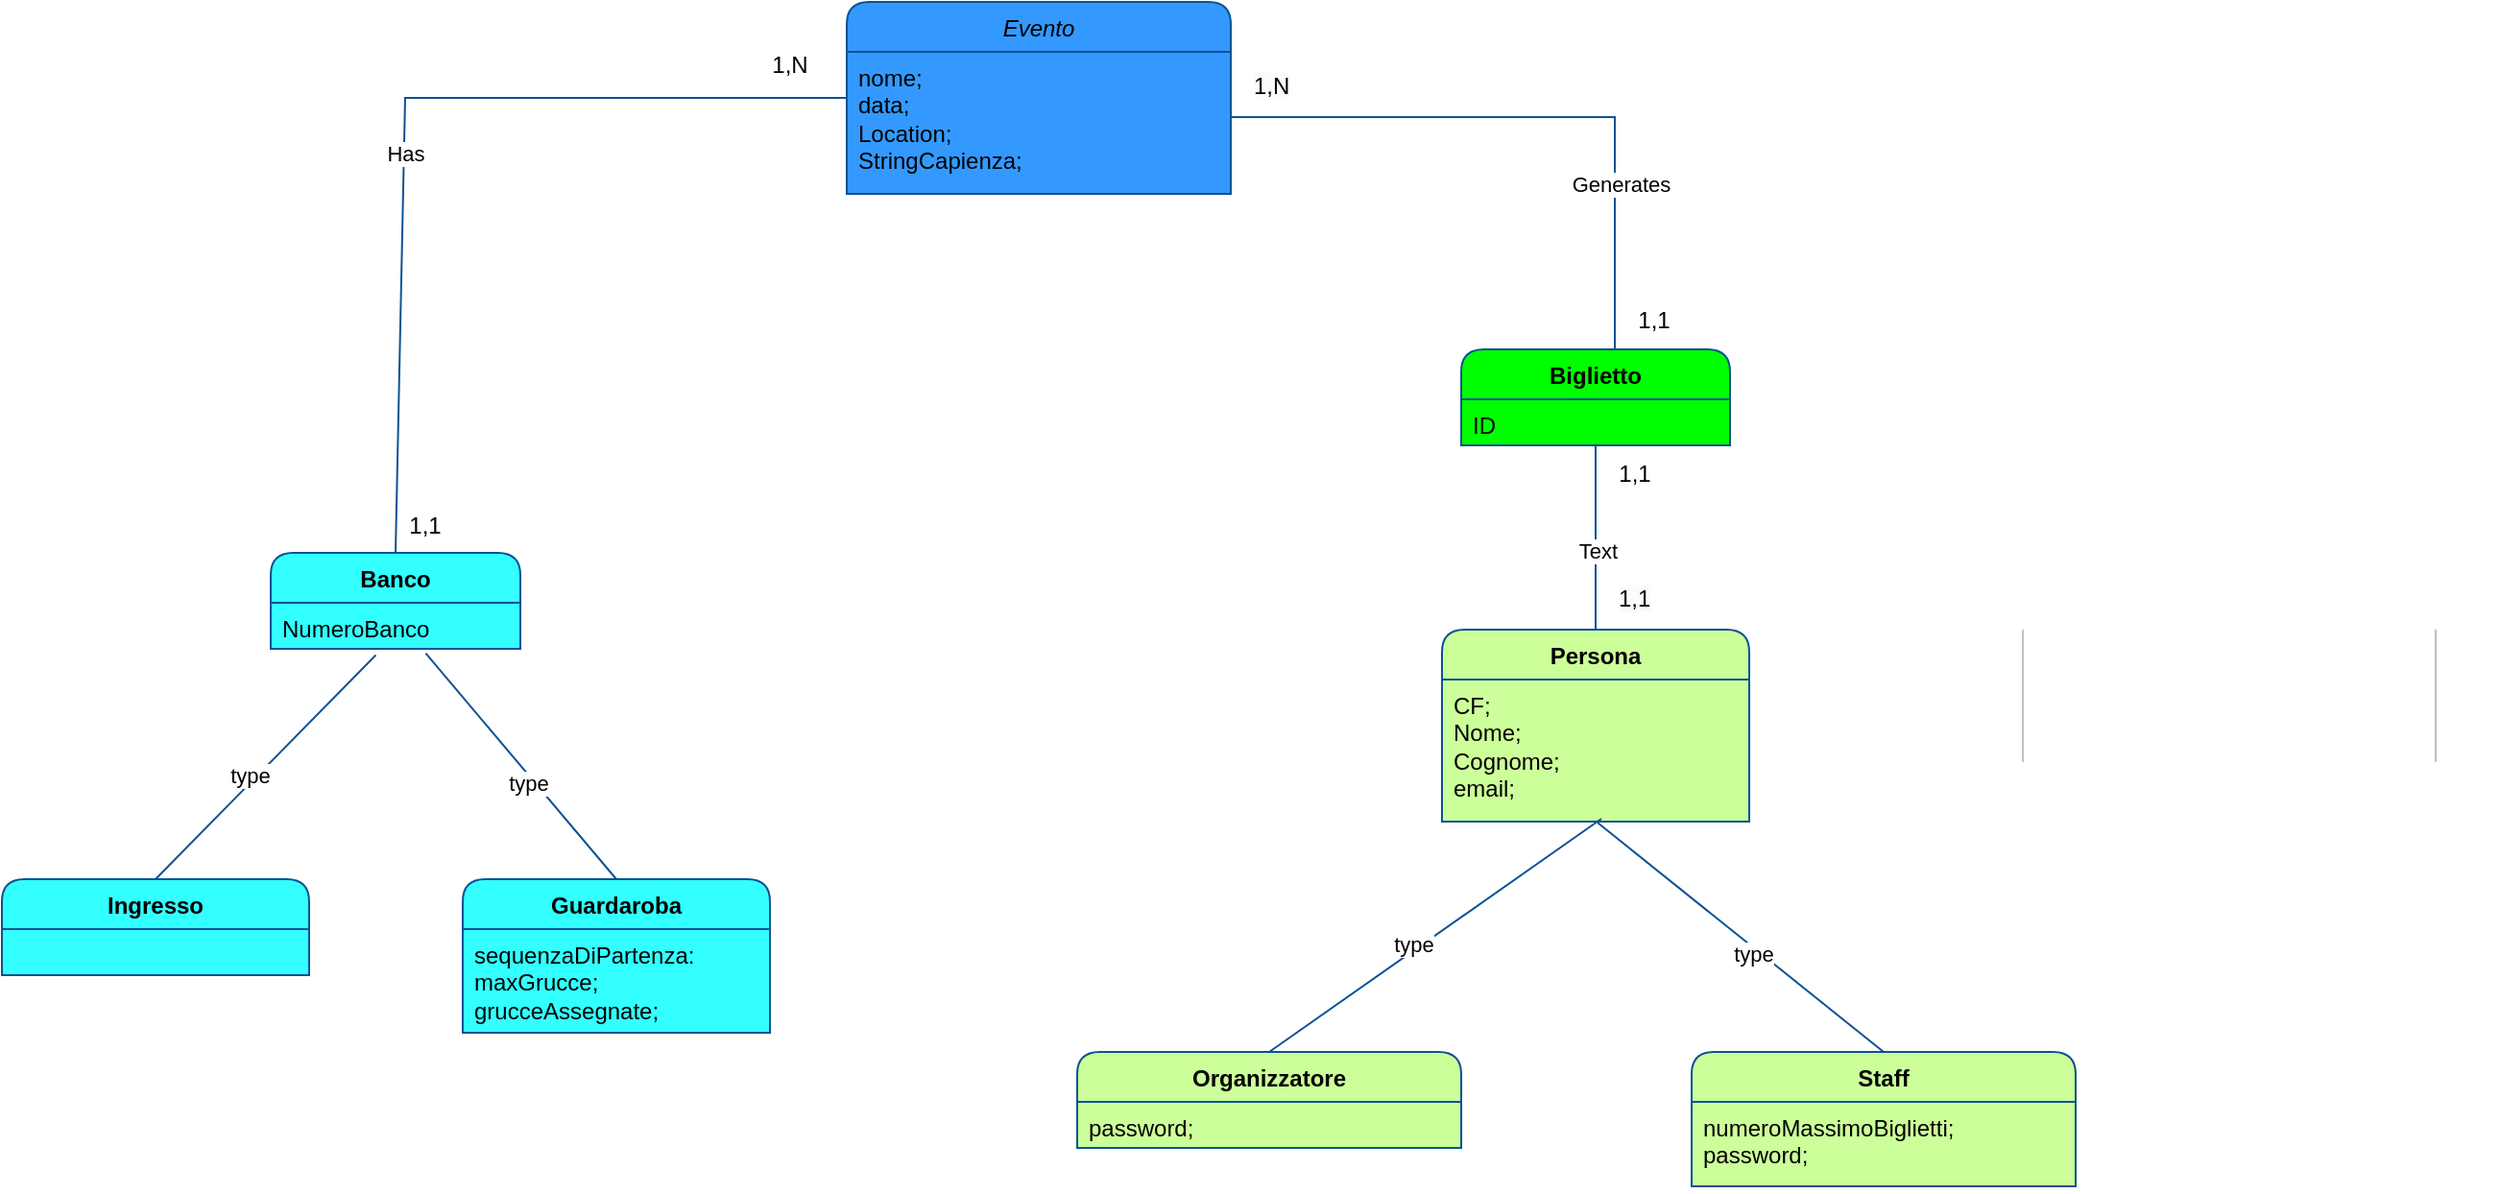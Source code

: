 <mxfile version="26.0.1">
  <diagram id="C5RBs43oDa-KdzZeNtuy" name="Page-1">
    <mxGraphModel grid="1" page="1" gridSize="10" guides="1" tooltips="1" connect="1" arrows="1" fold="1" pageScale="1" pageWidth="1169" pageHeight="827" math="0" shadow="0">
      <root>
        <mxCell id="WIyWlLk6GJQsqaUBKTNV-0" />
        <mxCell id="WIyWlLk6GJQsqaUBKTNV-1" parent="WIyWlLk6GJQsqaUBKTNV-0" />
        <mxCell id="zkfFHV4jXpPFQw0GAbJ--0" value="Evento" style="swimlane;fontStyle=2;align=center;verticalAlign=top;childLayout=stackLayout;horizontal=1;startSize=26;horizontalStack=0;resizeParent=1;resizeLast=0;collapsible=1;marginBottom=0;rounded=1;shadow=0;strokeWidth=1;strokeColor=#0D5295;fillColor=#3399FF;" vertex="1" parent="WIyWlLk6GJQsqaUBKTNV-1">
          <mxGeometry x="480" y="-700" width="200" height="100" as="geometry">
            <mxRectangle x="230" y="140" width="160" height="26" as="alternateBounds" />
          </mxGeometry>
        </mxCell>
        <mxCell id="XmzZ2GE_Ssw9oD_W6cJO-23" value="nome;&lt;br style=&quot;padding: 0px; margin: 0px;&quot;&gt;data;&lt;br style=&quot;padding: 0px; margin: 0px;&quot;&gt;Location;&lt;br style=&quot;padding: 0px; margin: 0px;&quot;&gt;StringCapienza;&lt;div style=&quot;padding: 0px; margin: 0px;&quot;&gt;&lt;br style=&quot;padding: 0px; margin: 0px; text-wrap-mode: nowrap;&quot;&gt;&lt;/div&gt;" style="text;strokeColor=#0D5295;fillColor=#3399FF;align=left;verticalAlign=top;spacingLeft=4;spacingRight=4;overflow=hidden;rotatable=0;points=[[0,0.5],[1,0.5]];portConstraint=eastwest;whiteSpace=wrap;html=1;" vertex="1" parent="zkfFHV4jXpPFQw0GAbJ--0">
          <mxGeometry y="26" width="200" height="74" as="geometry" />
        </mxCell>
        <mxCell id="r1slfkMwYTtcWdOaAPJ--2" value="Persona" style="swimlane;fontStyle=1;align=center;verticalAlign=top;childLayout=stackLayout;horizontal=1;startSize=26;horizontalStack=0;resizeParent=1;resizeParentMax=0;resizeLast=0;collapsible=1;marginBottom=0;whiteSpace=wrap;html=1;rounded=1;strokeColor=#0D5295;fillColor=#CCFF99;" vertex="1" parent="WIyWlLk6GJQsqaUBKTNV-1">
          <mxGeometry x="790" y="-373" width="160" height="100" as="geometry" />
        </mxCell>
        <mxCell id="r1slfkMwYTtcWdOaAPJ--3" value="&lt;div&gt;CF;&lt;/div&gt;&lt;div&gt;Nome;&lt;/div&gt;&lt;div&gt;Cognome;&lt;br&gt;&lt;/div&gt;&lt;div&gt;email;&lt;/div&gt;" style="text;strokeColor=#0D5295;fillColor=#CCFF99;align=left;verticalAlign=top;spacingLeft=4;spacingRight=4;overflow=hidden;rotatable=0;points=[[0,0.5],[1,0.5]];portConstraint=eastwest;whiteSpace=wrap;html=1;" vertex="1" parent="r1slfkMwYTtcWdOaAPJ--2">
          <mxGeometry y="26" width="160" height="74" as="geometry" />
        </mxCell>
        <mxCell id="r1slfkMwYTtcWdOaAPJ--26" value="Biglietto" style="swimlane;fontStyle=1;align=center;verticalAlign=top;childLayout=stackLayout;horizontal=1;startSize=26;horizontalStack=0;resizeParent=1;resizeParentMax=0;resizeLast=0;collapsible=1;marginBottom=0;whiteSpace=wrap;html=1;rounded=1;strokeColor=#0D5295;fillColor=#00FF00;" vertex="1" parent="WIyWlLk6GJQsqaUBKTNV-1">
          <mxGeometry x="800" y="-519" width="140" height="50" as="geometry" />
        </mxCell>
        <mxCell id="r1slfkMwYTtcWdOaAPJ--27" value="&lt;div&gt;ID&lt;/div&gt;" style="text;strokeColor=#0D5295;fillColor=#00FF00;align=left;verticalAlign=top;spacingLeft=4;spacingRight=4;overflow=hidden;rotatable=0;points=[[0,0.5],[1,0.5]];portConstraint=eastwest;whiteSpace=wrap;html=1;" vertex="1" parent="r1slfkMwYTtcWdOaAPJ--26">
          <mxGeometry y="26" width="140" height="24" as="geometry" />
        </mxCell>
        <mxCell id="r1slfkMwYTtcWdOaAPJ--69" value="Guardaroba" style="swimlane;fontStyle=1;align=center;verticalAlign=top;childLayout=stackLayout;horizontal=1;startSize=26;horizontalStack=0;resizeParent=1;resizeParentMax=0;resizeLast=0;collapsible=1;marginBottom=0;whiteSpace=wrap;html=1;rounded=1;strokeColor=#0D5295;fillColor=#33FFFF;" vertex="1" parent="WIyWlLk6GJQsqaUBKTNV-1">
          <mxGeometry x="280" y="-243" width="160" height="80" as="geometry" />
        </mxCell>
        <mxCell id="r1slfkMwYTtcWdOaAPJ--70" value="&lt;div&gt;sequenzaDiPartenza:&amp;nbsp;&lt;/div&gt;&lt;div&gt;maxGrucce;&amp;nbsp;&lt;/div&gt;&lt;div&gt;grucceAssegnate;&amp;nbsp;&lt;br&gt;&lt;/div&gt;" style="text;strokeColor=#0D5295;fillColor=#33FFFF;align=left;verticalAlign=top;spacingLeft=4;spacingRight=4;overflow=hidden;rotatable=0;points=[[0,0.5],[1,0.5]];portConstraint=eastwest;whiteSpace=wrap;html=1;" vertex="1" parent="r1slfkMwYTtcWdOaAPJ--69">
          <mxGeometry y="26" width="160" height="54" as="geometry" />
        </mxCell>
        <mxCell id="Rmf4fN7mxsdTf48tF9wf-11" value="Staff" style="swimlane;fontStyle=1;align=center;verticalAlign=top;childLayout=stackLayout;horizontal=1;startSize=26;horizontalStack=0;resizeParent=1;resizeParentMax=0;resizeLast=0;collapsible=1;marginBottom=0;whiteSpace=wrap;html=1;rounded=1;strokeColor=#0D5295;fillColor=#CCFF99;" vertex="1" parent="WIyWlLk6GJQsqaUBKTNV-1">
          <mxGeometry x="920" y="-153" width="200" height="70" as="geometry" />
        </mxCell>
        <mxCell id="Rmf4fN7mxsdTf48tF9wf-12" value="&lt;div&gt;numeroMassimoBiglietti;&lt;/div&gt;&lt;div&gt;password;&lt;/div&gt;" style="text;strokeColor=#0D5295;fillColor=#CCFF99;align=left;verticalAlign=top;spacingLeft=4;spacingRight=4;overflow=hidden;rotatable=0;points=[[0,0.5],[1,0.5]];portConstraint=eastwest;whiteSpace=wrap;html=1;" vertex="1" parent="Rmf4fN7mxsdTf48tF9wf-11">
          <mxGeometry y="26" width="200" height="44" as="geometry" />
        </mxCell>
        <mxCell id="Rmf4fN7mxsdTf48tF9wf-15" value="Organizzatore" style="swimlane;fontStyle=1;align=center;verticalAlign=top;childLayout=stackLayout;horizontal=1;startSize=26;horizontalStack=0;resizeParent=1;resizeParentMax=0;resizeLast=0;collapsible=1;marginBottom=0;whiteSpace=wrap;html=1;rounded=1;strokeColor=#0D5295;fillColor=#CCFF99;" vertex="1" parent="WIyWlLk6GJQsqaUBKTNV-1">
          <mxGeometry x="600" y="-153" width="200" height="50" as="geometry" />
        </mxCell>
        <mxCell id="Rmf4fN7mxsdTf48tF9wf-16" value="password;" style="text;strokeColor=#0D5295;fillColor=#CCFF99;align=left;verticalAlign=top;spacingLeft=4;spacingRight=4;overflow=hidden;rotatable=0;points=[[0,0.5],[1,0.5]];portConstraint=eastwest;whiteSpace=wrap;html=1;" vertex="1" parent="Rmf4fN7mxsdTf48tF9wf-15">
          <mxGeometry y="26" width="200" height="24" as="geometry" />
        </mxCell>
        <mxCell id="Rmf4fN7mxsdTf48tF9wf-21" value="Banco" style="swimlane;fontStyle=1;align=center;verticalAlign=top;childLayout=stackLayout;horizontal=1;startSize=26;horizontalStack=0;resizeParent=1;resizeParentMax=0;resizeLast=0;collapsible=1;marginBottom=0;whiteSpace=wrap;html=1;rounded=1;strokeColor=#0D5295;fillColor=#33FFFF;" vertex="1" parent="WIyWlLk6GJQsqaUBKTNV-1">
          <mxGeometry x="180" y="-413" width="130" height="50" as="geometry" />
        </mxCell>
        <mxCell id="Rmf4fN7mxsdTf48tF9wf-22" value="&lt;div&gt;NumeroBanco&lt;/div&gt;" style="text;strokeColor=#0D5295;fillColor=#33FFFF;align=left;verticalAlign=top;spacingLeft=4;spacingRight=4;overflow=hidden;rotatable=0;points=[[0,0.5],[1,0.5]];portConstraint=eastwest;whiteSpace=wrap;html=1;" vertex="1" parent="Rmf4fN7mxsdTf48tF9wf-21">
          <mxGeometry y="26" width="130" height="24" as="geometry" />
        </mxCell>
        <mxCell id="XmzZ2GE_Ssw9oD_W6cJO-2" value="" style="endArrow=none;html=1;rounded=0;exitX=0.5;exitY=0;exitDx=0;exitDy=0;strokeColor=#0D5295;entryX=0;entryY=0.5;entryDx=0;entryDy=0;" edge="1" parent="WIyWlLk6GJQsqaUBKTNV-1" source="Rmf4fN7mxsdTf48tF9wf-21" target="zkfFHV4jXpPFQw0GAbJ--0">
          <mxGeometry width="50" height="50" relative="1" as="geometry">
            <mxPoint x="560" y="-370" as="sourcePoint" />
            <mxPoint x="508" y="-777" as="targetPoint" />
            <Array as="points">
              <mxPoint x="250" y="-650" />
            </Array>
          </mxGeometry>
        </mxCell>
        <mxCell id="XmzZ2GE_Ssw9oD_W6cJO-9" value="Has" style="edgeLabel;html=1;align=center;verticalAlign=middle;resizable=0;points=[];strokeColor=#0D5295;" connectable="0" vertex="1" parent="XmzZ2GE_Ssw9oD_W6cJO-2">
          <mxGeometry x="-0.103" relative="1" as="geometry">
            <mxPoint y="1" as="offset" />
          </mxGeometry>
        </mxCell>
        <mxCell id="XmzZ2GE_Ssw9oD_W6cJO-3" value="" style="endArrow=none;html=1;rounded=0;exitX=0.5;exitY=0;exitDx=0;exitDy=0;strokeColor=#0D5295;" edge="1" parent="WIyWlLk6GJQsqaUBKTNV-1">
          <mxGeometry width="50" height="50" relative="1" as="geometry">
            <mxPoint x="880" y="-519" as="sourcePoint" />
            <mxPoint x="680" y="-640" as="targetPoint" />
            <Array as="points">
              <mxPoint x="880" y="-640" />
            </Array>
          </mxGeometry>
        </mxCell>
        <mxCell id="XmzZ2GE_Ssw9oD_W6cJO-10" value="Generates" style="edgeLabel;html=1;align=center;verticalAlign=middle;resizable=0;points=[];strokeColor=#0D5295;" connectable="0" vertex="1" parent="XmzZ2GE_Ssw9oD_W6cJO-3">
          <mxGeometry x="-0.46" y="-3" relative="1" as="geometry">
            <mxPoint as="offset" />
          </mxGeometry>
        </mxCell>
        <mxCell id="XmzZ2GE_Ssw9oD_W6cJO-5" value="" style="endArrow=none;html=1;rounded=0;entryX=0.421;entryY=1.135;entryDx=0;entryDy=0;entryPerimeter=0;strokeColor=#0D5295;fillColor=#33FFFF;" edge="1" parent="WIyWlLk6GJQsqaUBKTNV-1" target="Rmf4fN7mxsdTf48tF9wf-22">
          <mxGeometry width="50" height="50" relative="1" as="geometry">
            <mxPoint x="120" y="-243" as="sourcePoint" />
            <mxPoint x="170" y="-293" as="targetPoint" />
          </mxGeometry>
        </mxCell>
        <mxCell id="XmzZ2GE_Ssw9oD_W6cJO-6" value="type" style="edgeLabel;html=1;align=center;verticalAlign=middle;resizable=0;points=[];strokeColor=#0D5295;fillColor=#33FFFF;" connectable="0" vertex="1" parent="XmzZ2GE_Ssw9oD_W6cJO-5">
          <mxGeometry x="-0.11" y="3" relative="1" as="geometry">
            <mxPoint as="offset" />
          </mxGeometry>
        </mxCell>
        <mxCell id="XmzZ2GE_Ssw9oD_W6cJO-7" value="" style="endArrow=none;html=1;rounded=0;entryX=0.621;entryY=1.096;entryDx=0;entryDy=0;entryPerimeter=0;exitX=0.5;exitY=0;exitDx=0;exitDy=0;strokeColor=#0D5295;fillColor=#33FFFF;" edge="1" parent="WIyWlLk6GJQsqaUBKTNV-1" source="r1slfkMwYTtcWdOaAPJ--69" target="Rmf4fN7mxsdTf48tF9wf-22">
          <mxGeometry width="50" height="50" relative="1" as="geometry">
            <mxPoint x="130" y="-233" as="sourcePoint" />
            <mxPoint x="249" y="-347" as="targetPoint" />
          </mxGeometry>
        </mxCell>
        <mxCell id="XmzZ2GE_Ssw9oD_W6cJO-8" value="type" style="edgeLabel;html=1;align=center;verticalAlign=middle;resizable=0;points=[];strokeColor=#0D5295;fillColor=#33FFFF;" connectable="0" vertex="1" parent="XmzZ2GE_Ssw9oD_W6cJO-7">
          <mxGeometry x="-0.11" y="3" relative="1" as="geometry">
            <mxPoint as="offset" />
          </mxGeometry>
        </mxCell>
        <mxCell id="XmzZ2GE_Ssw9oD_W6cJO-11" value="" style="endArrow=none;html=1;rounded=0;entryX=0.519;entryY=0.98;entryDx=0;entryDy=0;entryPerimeter=0;exitX=0.5;exitY=0;exitDx=0;exitDy=0;strokeColor=#0D5295;fillColor=#CCFF99;" edge="1" parent="WIyWlLk6GJQsqaUBKTNV-1" source="Rmf4fN7mxsdTf48tF9wf-15" target="r1slfkMwYTtcWdOaAPJ--3">
          <mxGeometry width="50" height="50" relative="1" as="geometry">
            <mxPoint x="140" y="-223" as="sourcePoint" />
            <mxPoint x="259" y="-337" as="targetPoint" />
          </mxGeometry>
        </mxCell>
        <mxCell id="XmzZ2GE_Ssw9oD_W6cJO-12" value="type" style="edgeLabel;html=1;align=center;verticalAlign=middle;resizable=0;points=[];strokeColor=#0D5295;fillColor=#CCFF99;" connectable="0" vertex="1" parent="XmzZ2GE_Ssw9oD_W6cJO-11">
          <mxGeometry x="-0.11" y="3" relative="1" as="geometry">
            <mxPoint as="offset" />
          </mxGeometry>
        </mxCell>
        <mxCell id="XmzZ2GE_Ssw9oD_W6cJO-13" value="" style="endArrow=none;html=1;rounded=0;entryX=0.506;entryY=1.007;entryDx=0;entryDy=0;entryPerimeter=0;strokeColor=#0D5295;fillColor=#CCFF99;" edge="1" parent="WIyWlLk6GJQsqaUBKTNV-1" target="r1slfkMwYTtcWdOaAPJ--3">
          <mxGeometry width="50" height="50" relative="1" as="geometry">
            <mxPoint x="1020" y="-153" as="sourcePoint" />
            <mxPoint x="1139" y="-267" as="targetPoint" />
          </mxGeometry>
        </mxCell>
        <mxCell id="XmzZ2GE_Ssw9oD_W6cJO-14" value="type" style="edgeLabel;html=1;align=center;verticalAlign=middle;resizable=0;points=[];strokeColor=#0D5295;fillColor=#CCFF99;" connectable="0" vertex="1" parent="XmzZ2GE_Ssw9oD_W6cJO-13">
          <mxGeometry x="-0.11" y="3" relative="1" as="geometry">
            <mxPoint as="offset" />
          </mxGeometry>
        </mxCell>
        <mxCell id="XmzZ2GE_Ssw9oD_W6cJO-16" value="" style="endArrow=none;html=1;rounded=0;entryX=0.5;entryY=1;entryDx=0;entryDy=0;exitX=0.5;exitY=0;exitDx=0;exitDy=0;strokeColor=#0D5295;" edge="1" parent="WIyWlLk6GJQsqaUBKTNV-1" source="r1slfkMwYTtcWdOaAPJ--2" target="r1slfkMwYTtcWdOaAPJ--26">
          <mxGeometry width="50" height="50" relative="1" as="geometry">
            <mxPoint x="870" y="-380" as="sourcePoint" />
            <mxPoint x="871.96" y="-457.5" as="targetPoint" />
          </mxGeometry>
        </mxCell>
        <mxCell id="XmzZ2GE_Ssw9oD_W6cJO-17" value="Text" style="edgeLabel;html=1;align=center;verticalAlign=middle;resizable=0;points=[];strokeColor=#0D5295;fillColor=#00FF00;" connectable="0" vertex="1" parent="XmzZ2GE_Ssw9oD_W6cJO-16">
          <mxGeometry x="-0.136" y="-1" relative="1" as="geometry">
            <mxPoint as="offset" />
          </mxGeometry>
        </mxCell>
        <mxCell id="XmzZ2GE_Ssw9oD_W6cJO-21" value="Ingresso" style="swimlane;fontStyle=1;align=center;verticalAlign=top;childLayout=stackLayout;horizontal=1;startSize=26;horizontalStack=0;resizeParent=1;resizeParentMax=0;resizeLast=0;collapsible=1;marginBottom=0;whiteSpace=wrap;html=1;rounded=1;strokeColor=#0D5295;fillColor=#33FFFF;" vertex="1" parent="WIyWlLk6GJQsqaUBKTNV-1">
          <mxGeometry x="40" y="-243" width="160" height="50" as="geometry" />
        </mxCell>
        <mxCell id="XmzZ2GE_Ssw9oD_W6cJO-22" value="&lt;div&gt;&lt;br&gt;&lt;/div&gt;" style="text;strokeColor=#0D5295;fillColor=#33FFFF;align=left;verticalAlign=top;spacingLeft=4;spacingRight=4;overflow=hidden;rotatable=0;points=[[0,0.5],[1,0.5]];portConstraint=eastwest;whiteSpace=wrap;html=1;" vertex="1" parent="XmzZ2GE_Ssw9oD_W6cJO-21">
          <mxGeometry y="26" width="160" height="24" as="geometry" />
        </mxCell>
        <mxCell id="Nt3iIVqQ5rT4ZvqfRHcn-0" value="1,N" style="text;html=1;align=center;verticalAlign=middle;resizable=0;points=[];autosize=1;strokeColor=none;fillColor=none;" vertex="1" parent="WIyWlLk6GJQsqaUBKTNV-1">
          <mxGeometry x="430" y="-682" width="40" height="30" as="geometry" />
        </mxCell>
        <mxCell id="Nt3iIVqQ5rT4ZvqfRHcn-1" value="&lt;span style=&quot;color: rgb(0, 0, 0); font-family: Helvetica; font-size: 12px; font-style: normal; font-variant-ligatures: normal; font-variant-caps: normal; font-weight: 400; letter-spacing: normal; orphans: 2; text-align: center; text-indent: 0px; text-transform: none; widows: 2; word-spacing: 0px; -webkit-text-stroke-width: 0px; white-space: nowrap; background-color: rgb(251, 251, 251); text-decoration-thickness: initial; text-decoration-style: initial; text-decoration-color: initial; display: inline !important; float: none;&quot;&gt;1,N&lt;/span&gt;" style="text;whiteSpace=wrap;html=1;" vertex="1" parent="WIyWlLk6GJQsqaUBKTNV-1">
          <mxGeometry x="690" y="-670" width="50" height="40" as="geometry" />
        </mxCell>
        <mxCell id="Nt3iIVqQ5rT4ZvqfRHcn-2" value="1,1" style="text;html=1;align=center;verticalAlign=middle;resizable=0;points=[];autosize=1;strokeColor=none;fillColor=none;" vertex="1" parent="WIyWlLk6GJQsqaUBKTNV-1">
          <mxGeometry x="870" y="-469" width="40" height="30" as="geometry" />
        </mxCell>
        <mxCell id="Nt3iIVqQ5rT4ZvqfRHcn-3" value="&lt;span style=&quot;color: rgb(0, 0, 0); font-family: Helvetica; font-size: 12px; font-style: normal; font-variant-ligatures: normal; font-variant-caps: normal; font-weight: 400; letter-spacing: normal; orphans: 2; text-align: center; text-indent: 0px; text-transform: none; widows: 2; word-spacing: 0px; -webkit-text-stroke-width: 0px; white-space: nowrap; background-color: rgb(251, 251, 251); text-decoration-thickness: initial; text-decoration-style: initial; text-decoration-color: initial; display: inline !important; float: none;&quot;&gt;1,1&lt;/span&gt;" style="text;whiteSpace=wrap;html=1;" vertex="1" parent="WIyWlLk6GJQsqaUBKTNV-1">
          <mxGeometry x="880" y="-403" width="50" height="40" as="geometry" />
        </mxCell>
        <mxCell id="Nt3iIVqQ5rT4ZvqfRHcn-4" value="1,1" style="text;html=1;align=center;verticalAlign=middle;resizable=0;points=[];autosize=1;strokeColor=none;fillColor=none;" vertex="1" parent="WIyWlLk6GJQsqaUBKTNV-1">
          <mxGeometry x="240" y="-442" width="40" height="30" as="geometry" />
        </mxCell>
        <mxCell id="Nt3iIVqQ5rT4ZvqfRHcn-5" value="1,1" style="text;html=1;align=center;verticalAlign=middle;resizable=0;points=[];autosize=1;strokeColor=none;fillColor=none;" vertex="1" parent="WIyWlLk6GJQsqaUBKTNV-1">
          <mxGeometry x="880" y="-549" width="40" height="30" as="geometry" />
        </mxCell>
        <UserObject label="&lt;b style=&quot;font-weight:normal;&quot; id=&quot;docs-internal-guid-d6929ae1-7fff-7314-0745-4413b16f18a0&quot;&gt;&lt;span style=&quot;border:none;display:inline-block;overflow:hidden;width:216px;height:69px;&quot;&gt;&lt;img src=&quot;https://lh7-rt.googleusercontent.com/docsz/AD_4nXfZBNWREXd66l1NLnpFOE1mwneAP-Y-l5gbvUih0jME2aiEl-tMdbR9bDmd2I_jKeTi4eBUPLasQ6ggH1cDVLbMYkut-SmTnJCSowIU-wT4ZMhlv-KfZPBUIVoK6ewamScq1zyoOA?key=E788e6v34rOc4LRL-ts9fZId&quot; width=&quot;216&quot; height=&quot;217.977&quot; style=&quot;margin-left:0px;margin-top:-73.705px;&quot;&gt;&lt;/span&gt;&lt;/b&gt;" link="&lt;b style=&quot;font-weight:normal;&quot; id=&quot;docs-internal-guid-d6929ae1-7fff-7314-0745-4413b16f18a0&quot;&gt;&lt;span style=&quot;border:none;display:inline-block;overflow:hidden;width:216px;height:69px;&quot;&gt;&lt;img src=&quot;https://lh7-rt.googleusercontent.com/docsz/AD_4nXfZBNWREXd66l1NLnpFOE1mwneAP-Y-l5gbvUih0jME2aiEl-tMdbR9bDmd2I_jKeTi4eBUPLasQ6ggH1cDVLbMYkut-SmTnJCSowIU-wT4ZMhlv-KfZPBUIVoK6ewamScq1zyoOA?key=E788e6v34rOc4LRL-ts9fZId&quot; width=&quot;216&quot; height=&quot;217.977&quot; style=&quot;margin-left:0px;margin-top:-73.705px;&quot;&gt;&lt;/span&gt;&lt;/b&gt;" id="Nt3iIVqQ5rT4ZvqfRHcn-6">
          <mxCell style="text;whiteSpace=wrap;html=1;" vertex="1" parent="WIyWlLk6GJQsqaUBKTNV-1">
            <mxGeometry x="1090" y="-380" width="250" height="100" as="geometry" />
          </mxCell>
        </UserObject>
      </root>
    </mxGraphModel>
  </diagram>
</mxfile>
